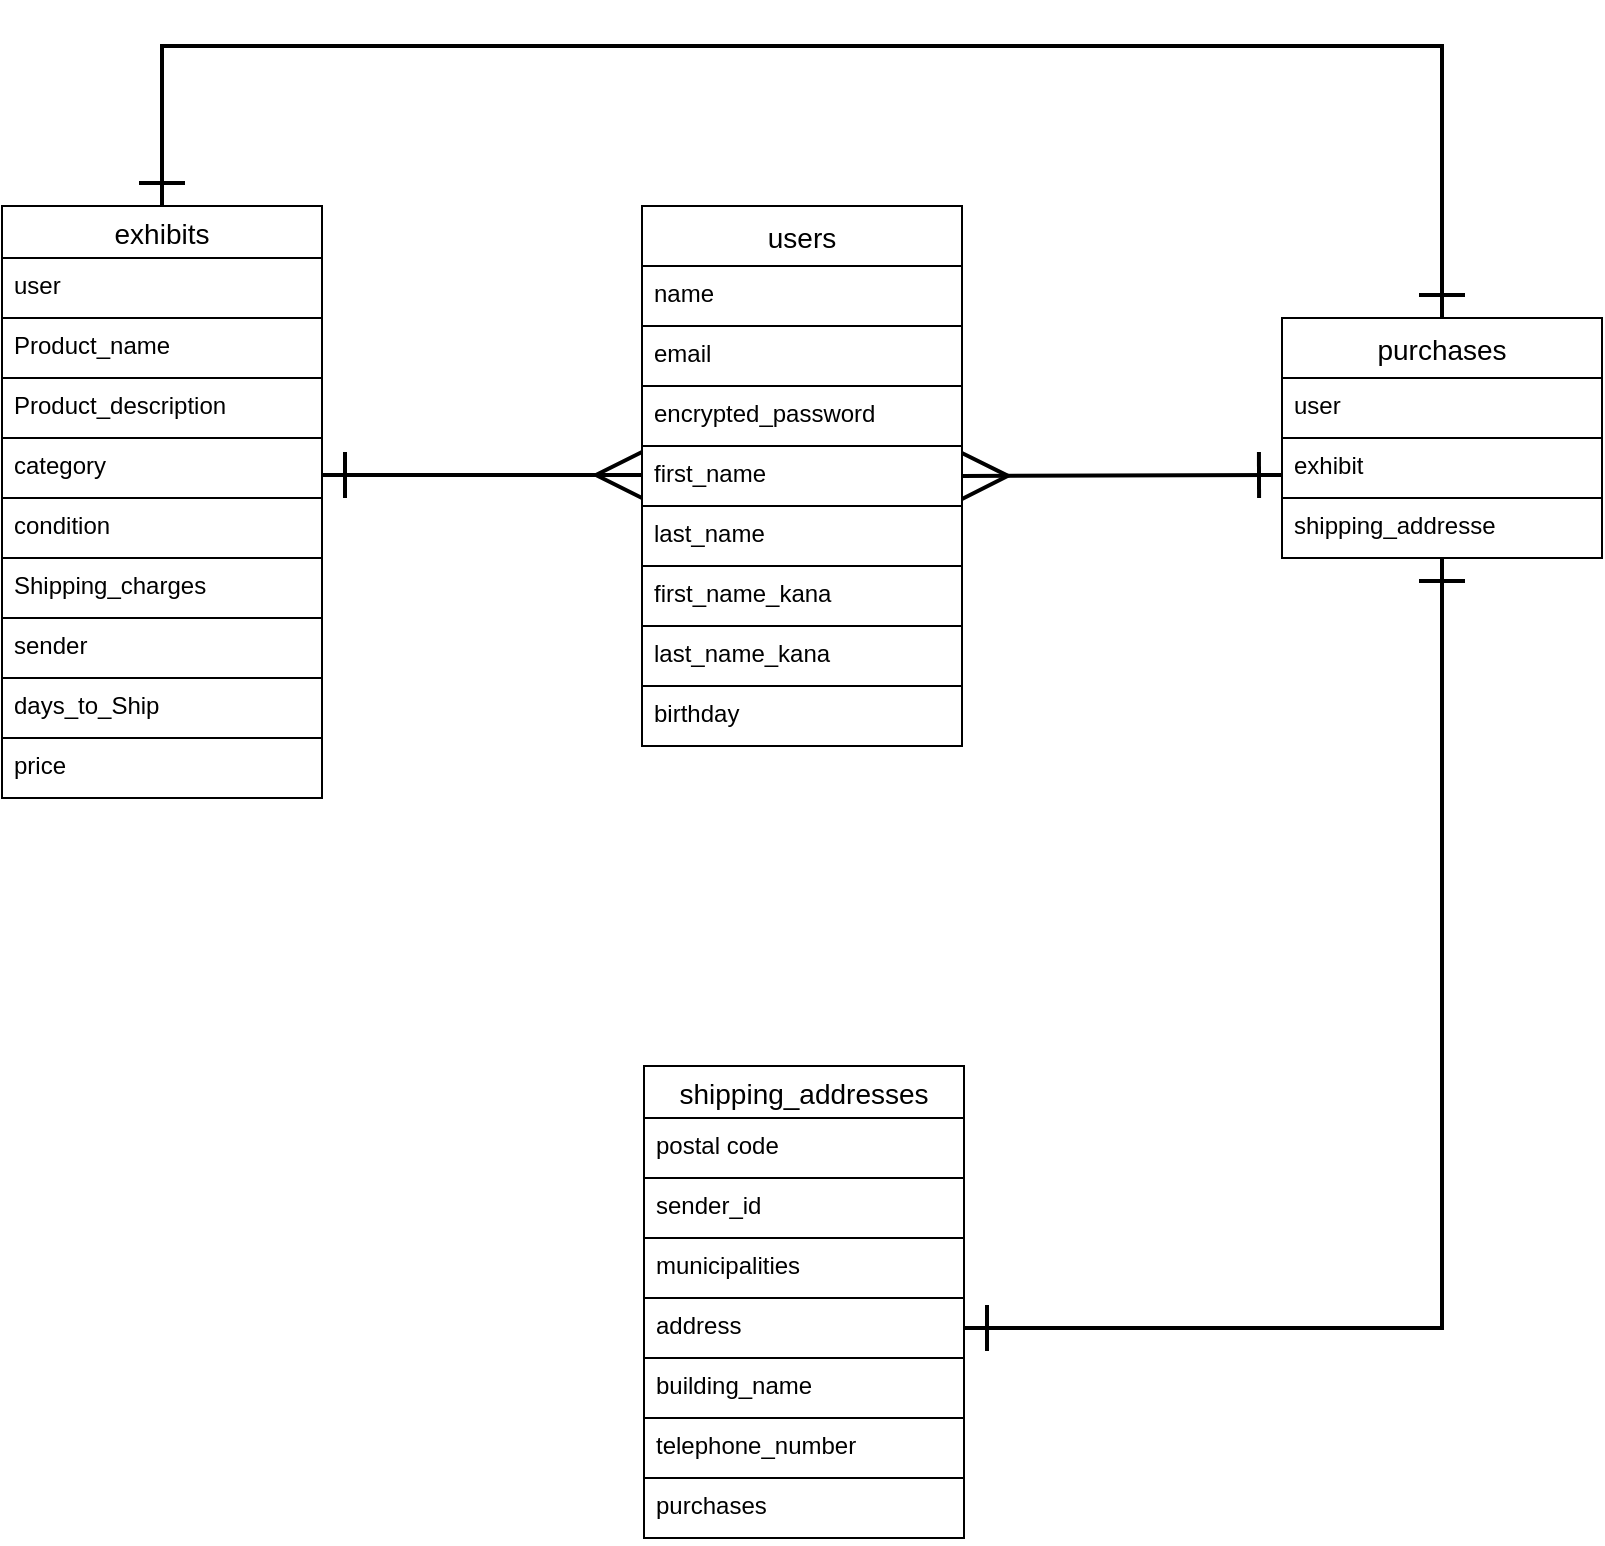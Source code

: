 <mxfile>
    <diagram id="Ec6GmhOhu065yx23lRJ9" name="ページ1">
        <mxGraphModel dx="1177" dy="755" grid="0" gridSize="10" guides="1" tooltips="1" connect="1" arrows="1" fold="1" page="1" pageScale="1" pageWidth="827" pageHeight="1169" math="0" shadow="0">
            <root>
                <mxCell id="0"/>
                <mxCell id="1" parent="0"/>
                <mxCell id="2" value="users" style="swimlane;fontStyle=0;childLayout=stackLayout;horizontal=1;startSize=30;horizontalStack=0;resizeParent=1;resizeParentMax=0;resizeLast=0;collapsible=1;marginBottom=0;align=center;fontSize=14;strokeWidth=1;direction=east;" parent="1" vertex="1">
                    <mxGeometry x="330" y="240" width="160" height="120" as="geometry"/>
                </mxCell>
                <mxCell id="3" value="name" style="text;strokeColor=default;fillColor=none;spacingLeft=4;spacingRight=4;overflow=hidden;rotatable=0;points=[[0,0.5],[1,0.5]];portConstraint=eastwest;fontSize=12;" parent="2" vertex="1">
                    <mxGeometry y="30" width="160" height="30" as="geometry"/>
                </mxCell>
                <mxCell id="4" value="email" style="text;strokeColor=default;fillColor=none;spacingLeft=4;spacingRight=4;overflow=hidden;rotatable=0;points=[[0,0.5],[1,0.5]];portConstraint=eastwest;fontSize=12;shadow=0;" parent="2" vertex="1">
                    <mxGeometry y="60" width="160" height="30" as="geometry"/>
                </mxCell>
                <mxCell id="5" value="encrypted_password" style="text;strokeColor=default;fillColor=none;spacingLeft=4;spacingRight=4;overflow=hidden;rotatable=0;points=[[0,0.5],[1,0.5]];portConstraint=eastwest;fontSize=12;" parent="2" vertex="1">
                    <mxGeometry y="90" width="160" height="30" as="geometry"/>
                </mxCell>
                <mxCell id="6" value="exhibits" style="swimlane;fontStyle=0;childLayout=stackLayout;horizontal=1;startSize=26;horizontalStack=0;resizeParent=1;resizeParentMax=0;resizeLast=0;collapsible=1;marginBottom=0;align=center;fontSize=14;" parent="1" vertex="1">
                    <mxGeometry x="10" y="240" width="160" height="116" as="geometry"/>
                </mxCell>
                <mxCell id="7" value="user" style="text;strokeColor=default;fillColor=none;spacingLeft=4;spacingRight=4;overflow=hidden;rotatable=0;points=[[0,0.5],[1,0.5]];portConstraint=eastwest;fontSize=12;" parent="6" vertex="1">
                    <mxGeometry y="26" width="160" height="30" as="geometry"/>
                </mxCell>
                <mxCell id="8" value="Product_name" style="text;strokeColor=default;fillColor=none;spacingLeft=4;spacingRight=4;overflow=hidden;rotatable=0;points=[[0,0.5],[1,0.5]];portConstraint=eastwest;fontSize=12;" parent="6" vertex="1">
                    <mxGeometry y="56" width="160" height="30" as="geometry"/>
                </mxCell>
                <mxCell id="9" value="Product_description" style="text;strokeColor=none;fillColor=none;spacingLeft=4;spacingRight=4;overflow=hidden;rotatable=0;points=[[0,0.5],[1,0.5]];portConstraint=eastwest;fontSize=12;" parent="6" vertex="1">
                    <mxGeometry y="86" width="160" height="30" as="geometry"/>
                </mxCell>
                <mxCell id="10" value="purchases" style="swimlane;fontStyle=0;childLayout=stackLayout;horizontal=1;startSize=30;horizontalStack=0;resizeParent=1;resizeParentMax=0;resizeLast=0;collapsible=1;marginBottom=0;align=center;fontSize=14;strokeWidth=1;perimeterSpacing=0;" parent="1" vertex="1">
                    <mxGeometry x="650" y="296" width="160" height="120" as="geometry"/>
                </mxCell>
                <mxCell id="11" value="user" style="text;strokeColor=default;fillColor=none;spacingLeft=4;spacingRight=4;overflow=hidden;rotatable=0;points=[[0,0.5],[1,0.5]];portConstraint=eastwest;fontSize=12;strokeWidth=1;perimeterSpacing=0;" parent="10" vertex="1">
                    <mxGeometry y="30" width="160" height="30" as="geometry"/>
                </mxCell>
                <mxCell id="12" value="exhibit" style="text;strokeColor=default;fillColor=none;spacingLeft=4;spacingRight=4;overflow=hidden;rotatable=0;points=[[0,0.5],[1,0.5]];portConstraint=eastwest;fontSize=12;strokeWidth=1;perimeterSpacing=0;" parent="10" vertex="1">
                    <mxGeometry y="60" width="160" height="30" as="geometry"/>
                </mxCell>
                <mxCell id="13" value="shipping_addresse" style="text;strokeColor=default;fillColor=none;spacingLeft=4;spacingRight=4;overflow=hidden;rotatable=0;points=[[0,0.5],[1,0.5]];portConstraint=eastwest;fontSize=12;strokeWidth=1;perimeterSpacing=0;" parent="10" vertex="1">
                    <mxGeometry y="90" width="160" height="30" as="geometry"/>
                </mxCell>
                <mxCell id="14" value="first_name" style="text;strokeColor=default;fillColor=none;spacingLeft=4;spacingRight=4;overflow=hidden;rotatable=0;points=[[0,0.5],[1,0.5]];portConstraint=eastwest;fontSize=12;shadow=0;" parent="1" vertex="1">
                    <mxGeometry x="330" y="360" width="160" height="30" as="geometry"/>
                </mxCell>
                <mxCell id="15" value="last_name" style="text;strokeColor=default;fillColor=none;spacingLeft=4;spacingRight=4;overflow=hidden;rotatable=0;points=[[0,0.5],[1,0.5]];portConstraint=eastwest;fontSize=12;shadow=0;" parent="1" vertex="1">
                    <mxGeometry x="330" y="390" width="160" height="30" as="geometry"/>
                </mxCell>
                <mxCell id="16" value="first_name_kana" style="text;strokeColor=default;fillColor=none;spacingLeft=4;spacingRight=4;overflow=hidden;rotatable=0;points=[[0,0.5],[1,0.5]];portConstraint=eastwest;fontSize=12;shadow=0;" parent="1" vertex="1">
                    <mxGeometry x="330" y="420" width="160" height="30" as="geometry"/>
                </mxCell>
                <mxCell id="17" value="last_name_kana" style="text;strokeColor=default;fillColor=none;spacingLeft=4;spacingRight=4;overflow=hidden;rotatable=0;points=[[0,0.5],[1,0.5]];portConstraint=eastwest;fontSize=12;shadow=0;" parent="1" vertex="1">
                    <mxGeometry x="330" y="450" width="160" height="30" as="geometry"/>
                </mxCell>
                <mxCell id="18" value="birthday" style="text;strokeColor=default;fillColor=none;spacingLeft=4;spacingRight=4;overflow=hidden;rotatable=0;points=[[0,0.5],[1,0.5]];portConstraint=eastwest;fontSize=12;shadow=0;" parent="1" vertex="1">
                    <mxGeometry x="330" y="480" width="160" height="30" as="geometry"/>
                </mxCell>
                <mxCell id="27" value="category" style="text;strokeColor=default;fillColor=none;spacingLeft=4;spacingRight=4;overflow=hidden;rotatable=0;points=[[0,0.5],[1,0.5]];portConstraint=eastwest;fontSize=12;shadow=0;" parent="1" vertex="1">
                    <mxGeometry x="10" y="356" width="160" height="30" as="geometry"/>
                </mxCell>
                <mxCell id="28" value="condition" style="text;strokeColor=default;fillColor=none;spacingLeft=4;spacingRight=4;overflow=hidden;rotatable=0;points=[[0,0.5],[1,0.5]];portConstraint=eastwest;fontSize=12;shadow=0;" parent="1" vertex="1">
                    <mxGeometry x="10" y="386" width="160" height="30" as="geometry"/>
                </mxCell>
                <mxCell id="29" value="Shipping_charges" style="text;strokeColor=default;fillColor=none;spacingLeft=4;spacingRight=4;overflow=hidden;rotatable=0;points=[[0,0.5],[1,0.5]];portConstraint=eastwest;fontSize=12;shadow=0;" parent="1" vertex="1">
                    <mxGeometry x="10" y="416" width="160" height="30" as="geometry"/>
                </mxCell>
                <mxCell id="30" value="sender" style="text;strokeColor=default;fillColor=none;spacingLeft=4;spacingRight=4;overflow=hidden;rotatable=0;points=[[0,0.5],[1,0.5]];portConstraint=eastwest;fontSize=12;shadow=0;" parent="1" vertex="1">
                    <mxGeometry x="10" y="446" width="160" height="30" as="geometry"/>
                </mxCell>
                <mxCell id="31" value="days_to_Ship" style="text;strokeColor=default;fillColor=none;spacingLeft=4;spacingRight=4;overflow=hidden;rotatable=0;points=[[0,0.5],[1,0.5]];portConstraint=eastwest;fontSize=12;shadow=0;" parent="1" vertex="1">
                    <mxGeometry x="10" y="476" width="160" height="30" as="geometry"/>
                </mxCell>
                <mxCell id="32" value="price" style="text;strokeColor=default;fillColor=none;spacingLeft=4;spacingRight=4;overflow=hidden;rotatable=0;points=[[0,0.5],[1,0.5]];portConstraint=eastwest;fontSize=12;shadow=0;" parent="1" vertex="1">
                    <mxGeometry x="10" y="506" width="160" height="30" as="geometry"/>
                </mxCell>
                <mxCell id="35" value="" style="endArrow=ERmany;html=1;rounded=0;strokeWidth=2;startArrow=ERone;startFill=0;endFill=0;targetPerimeterSpacing=0;jumpSize=6;endSize=20;startSize=20;" parent="1" edge="1">
                    <mxGeometry relative="1" as="geometry">
                        <mxPoint x="170" y="374.5" as="sourcePoint"/>
                        <mxPoint x="330" y="374.5" as="targetPoint"/>
                    </mxGeometry>
                </mxCell>
                <mxCell id="38" value="" style="endArrow=ERone;html=1;rounded=0;strokeWidth=2;endFill=0;exitX=1;exitY=0.5;exitDx=0;exitDy=0;startArrow=ERmany;startFill=0;endSize=20;startSize=20;" parent="1" source="14" edge="1">
                    <mxGeometry relative="1" as="geometry">
                        <mxPoint x="570" y="375" as="sourcePoint"/>
                        <mxPoint x="650" y="374.5" as="targetPoint"/>
                    </mxGeometry>
                </mxCell>
                <mxCell id="42" value="" style="endArrow=ERone;html=1;rounded=0;startSize=20;endSize=20;targetPerimeterSpacing=0;strokeWidth=2;jumpSize=6;startArrow=ERone;startFill=0;endFill=0;entryX=0.5;entryY=0;entryDx=0;entryDy=0;exitX=0.5;exitY=0;exitDx=0;exitDy=0;" parent="1" source="6" target="10" edge="1">
                    <mxGeometry relative="1" as="geometry">
                        <mxPoint x="88" y="600" as="sourcePoint"/>
                        <mxPoint x="730" y="506" as="targetPoint"/>
                        <Array as="points">
                            <mxPoint x="90" y="160"/>
                            <mxPoint x="400" y="160"/>
                            <mxPoint x="730" y="160"/>
                        </Array>
                    </mxGeometry>
                </mxCell>
                <mxCell id="43" value="shipping_addresses" style="swimlane;fontStyle=0;childLayout=stackLayout;horizontal=1;startSize=26;horizontalStack=0;resizeParent=1;resizeParentMax=0;resizeLast=0;collapsible=1;marginBottom=0;align=center;fontSize=14;" vertex="1" parent="1">
                    <mxGeometry x="331" y="670" width="160" height="116" as="geometry"/>
                </mxCell>
                <mxCell id="44" value="postal code" style="text;strokeColor=default;fillColor=none;spacingLeft=4;spacingRight=4;overflow=hidden;rotatable=0;points=[[0,0.5],[1,0.5]];portConstraint=eastwest;fontSize=12;" vertex="1" parent="43">
                    <mxGeometry y="26" width="160" height="30" as="geometry"/>
                </mxCell>
                <mxCell id="45" value="sender_id" style="text;strokeColor=default;fillColor=none;spacingLeft=4;spacingRight=4;overflow=hidden;rotatable=0;points=[[0,0.5],[1,0.5]];portConstraint=eastwest;fontSize=12;" vertex="1" parent="43">
                    <mxGeometry y="56" width="160" height="30" as="geometry"/>
                </mxCell>
                <mxCell id="46" value="municipalities" style="text;strokeColor=none;fillColor=none;spacingLeft=4;spacingRight=4;overflow=hidden;rotatable=0;points=[[0,0.5],[1,0.5]];portConstraint=eastwest;fontSize=12;" vertex="1" parent="43">
                    <mxGeometry y="86" width="160" height="30" as="geometry"/>
                </mxCell>
                <mxCell id="47" value="address" style="text;strokeColor=default;fillColor=none;spacingLeft=4;spacingRight=4;overflow=hidden;rotatable=0;points=[[0,0.5],[1,0.5]];portConstraint=eastwest;fontSize=12;" vertex="1" parent="1">
                    <mxGeometry x="331" y="786" width="160" height="30" as="geometry"/>
                </mxCell>
                <mxCell id="48" value="building_name" style="text;strokeColor=default;fillColor=none;spacingLeft=4;spacingRight=4;overflow=hidden;rotatable=0;points=[[0,0.5],[1,0.5]];portConstraint=eastwest;fontSize=12;" vertex="1" parent="1">
                    <mxGeometry x="331" y="816" width="160" height="30" as="geometry"/>
                </mxCell>
                <mxCell id="49" value="telephone_number" style="text;strokeColor=default;fillColor=none;spacingLeft=4;spacingRight=4;overflow=hidden;rotatable=0;points=[[0,0.5],[1,0.5]];portConstraint=eastwest;fontSize=12;" vertex="1" parent="1">
                    <mxGeometry x="331" y="846" width="160" height="30" as="geometry"/>
                </mxCell>
                <mxCell id="50" value="purchases" style="text;strokeColor=default;fillColor=none;spacingLeft=4;spacingRight=4;overflow=hidden;rotatable=0;points=[[0,0.5],[1,0.5]];portConstraint=eastwest;fontSize=12;" vertex="1" parent="1">
                    <mxGeometry x="331" y="876" width="160" height="30" as="geometry"/>
                </mxCell>
                <mxCell id="51" value="" style="endArrow=ERone;html=1;rounded=0;exitX=1;exitY=0.5;exitDx=0;exitDy=0;startArrow=ERone;startFill=0;endFill=0;endSize=20;startSize=20;strokeWidth=2;" edge="1" parent="1" source="47" target="13">
                    <mxGeometry relative="1" as="geometry">
                        <mxPoint x="440" y="510" as="sourcePoint"/>
                        <mxPoint x="730" y="420" as="targetPoint"/>
                        <Array as="points">
                            <mxPoint x="730" y="801"/>
                        </Array>
                    </mxGeometry>
                </mxCell>
            </root>
        </mxGraphModel>
    </diagram>
</mxfile>